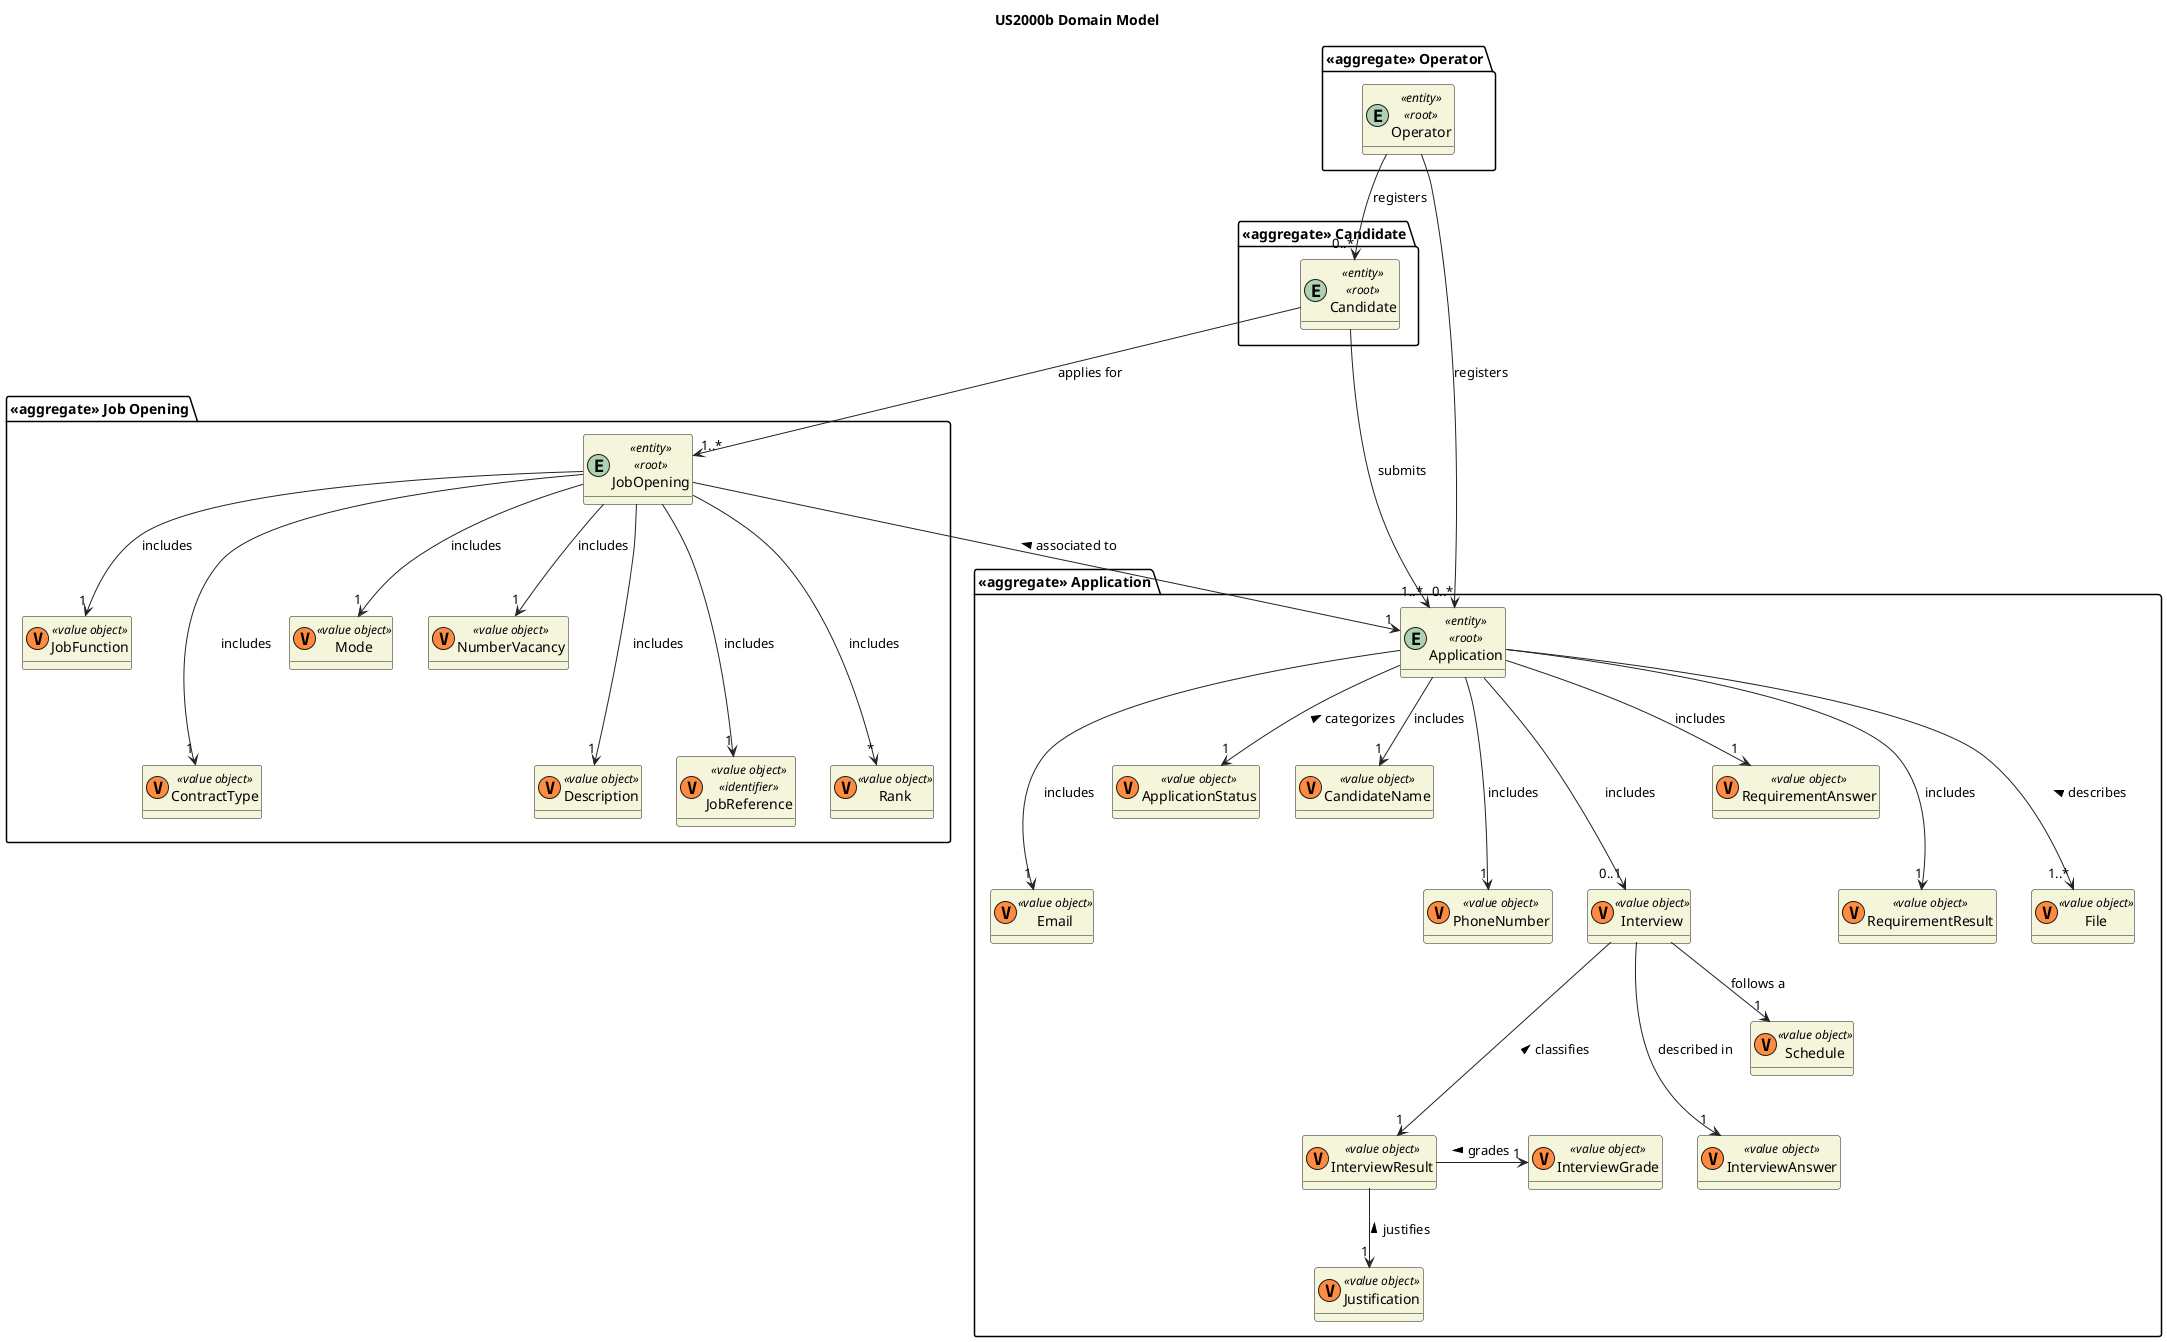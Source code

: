 @startuml
'https://plantuml.com/class-diagram

skinparam classAttributeIconSize 0
hide empty attributes
skinparam classBackgroundColor beige
skinparam ArrowColor #222222

title US2000b Domain Model

package "<<aggregate>> Job Opening" {
    entity JobOpening <<entity>> <<root>> {}
    class JobFunction <<(V,#FF8B40) value object>> {}
    class ContractType <<(V,#FF8B40) value object>> {}
    class Mode <<(V,#FF8B40) value object>> {}
    class NumberVacancy <<(V,#FF8B40) value object>> {}
       class Description <<(V,#FF8B40) value object>> {}
     class JobReference <<(V,#FF8B40) value object>> <<identifier>> {}
      class Rank <<(V,#FF8B40) value object>>{}
}

package "<<aggregate>> Operator" {
    entity Operator <<entity>> <<root>> {}
}

package "<<aggregate>> Candidate" {
    entity Candidate <<entity>>  <<root>>{}
}

package "<<aggregate>> Application" {
    entity Application <<entity>><<root>>  {}
    class Email <<(V,#FF8B40) value object>> {}
    class ApplicationStatus <<(V,#FF8B40) value object>> {}
    class CandidateName <<(V,#FF8B40) value object>> {}
    class PhoneNumber <<(V,#FF8B40) value object>> {}
    class Interview <<(V,#FF8B40) value object>>   {}
    class InterviewAnswer <<(V,#FF8B40) value object>>   {}
    class InterviewResult <<(V,#FF8B40) value object>>   {}
    class Justification <<(V,#FF8B40) value object>>   {}
    class InterviewGrade <<(V,#FF8B40) value object>>   {}
    class RequirementAnswer <<(V,#FF8B40) value object>>   {}
    class RequirementResult <<(V,#FF8B40) value object>>   {}
    class InterviewAnswer <<(V,#FF8B40) value object>>   {}
    class Schedule <<(V,#FF8B40) value object>> {}
    class File <<(V,#FF8B40) value object>> {}
}

Operator --> "0..*" Candidate : registers
Operator --> "0..*" Application : registers

Candidate --> "1..*" Application : submits
Candidate --> "1..*" JobOpening : applies for

JobOpening ---> "1"  JobReference : includes
JobOpening --> "1"  Mode : includes
JobOpening --> "1"  NumberVacancy : includes
JobOpening --> "1"  JobFunction : includes
JobOpening ---> "1"  Description : includes
JobOpening ---> "1"  ContractType : includes
JobOpening ---> "*"  Rank : includes
JobOpening --> "1"  Application : associated to <

Application ---> "0..1" Interview : includes
Application --> "1" RequirementAnswer : includes
Application ---> "1" RequirementResult : includes
Application ---> "1" Email: includes
Application --> "1" CandidateName: includes
Application ---> "1" PhoneNumber: includes
Application ---> "1..*" File : describes <
Application --> "1" ApplicationStatus : categorizes <

Interview ---> "1" InterviewAnswer: described in
Interview ---> "1" InterviewResult: classifies <
InterviewResult -> "1" InterviewGrade: grades <
InterviewResult --> "1" Justification: justifies <
Interview --> "1" Schedule : follows a
@enduml
